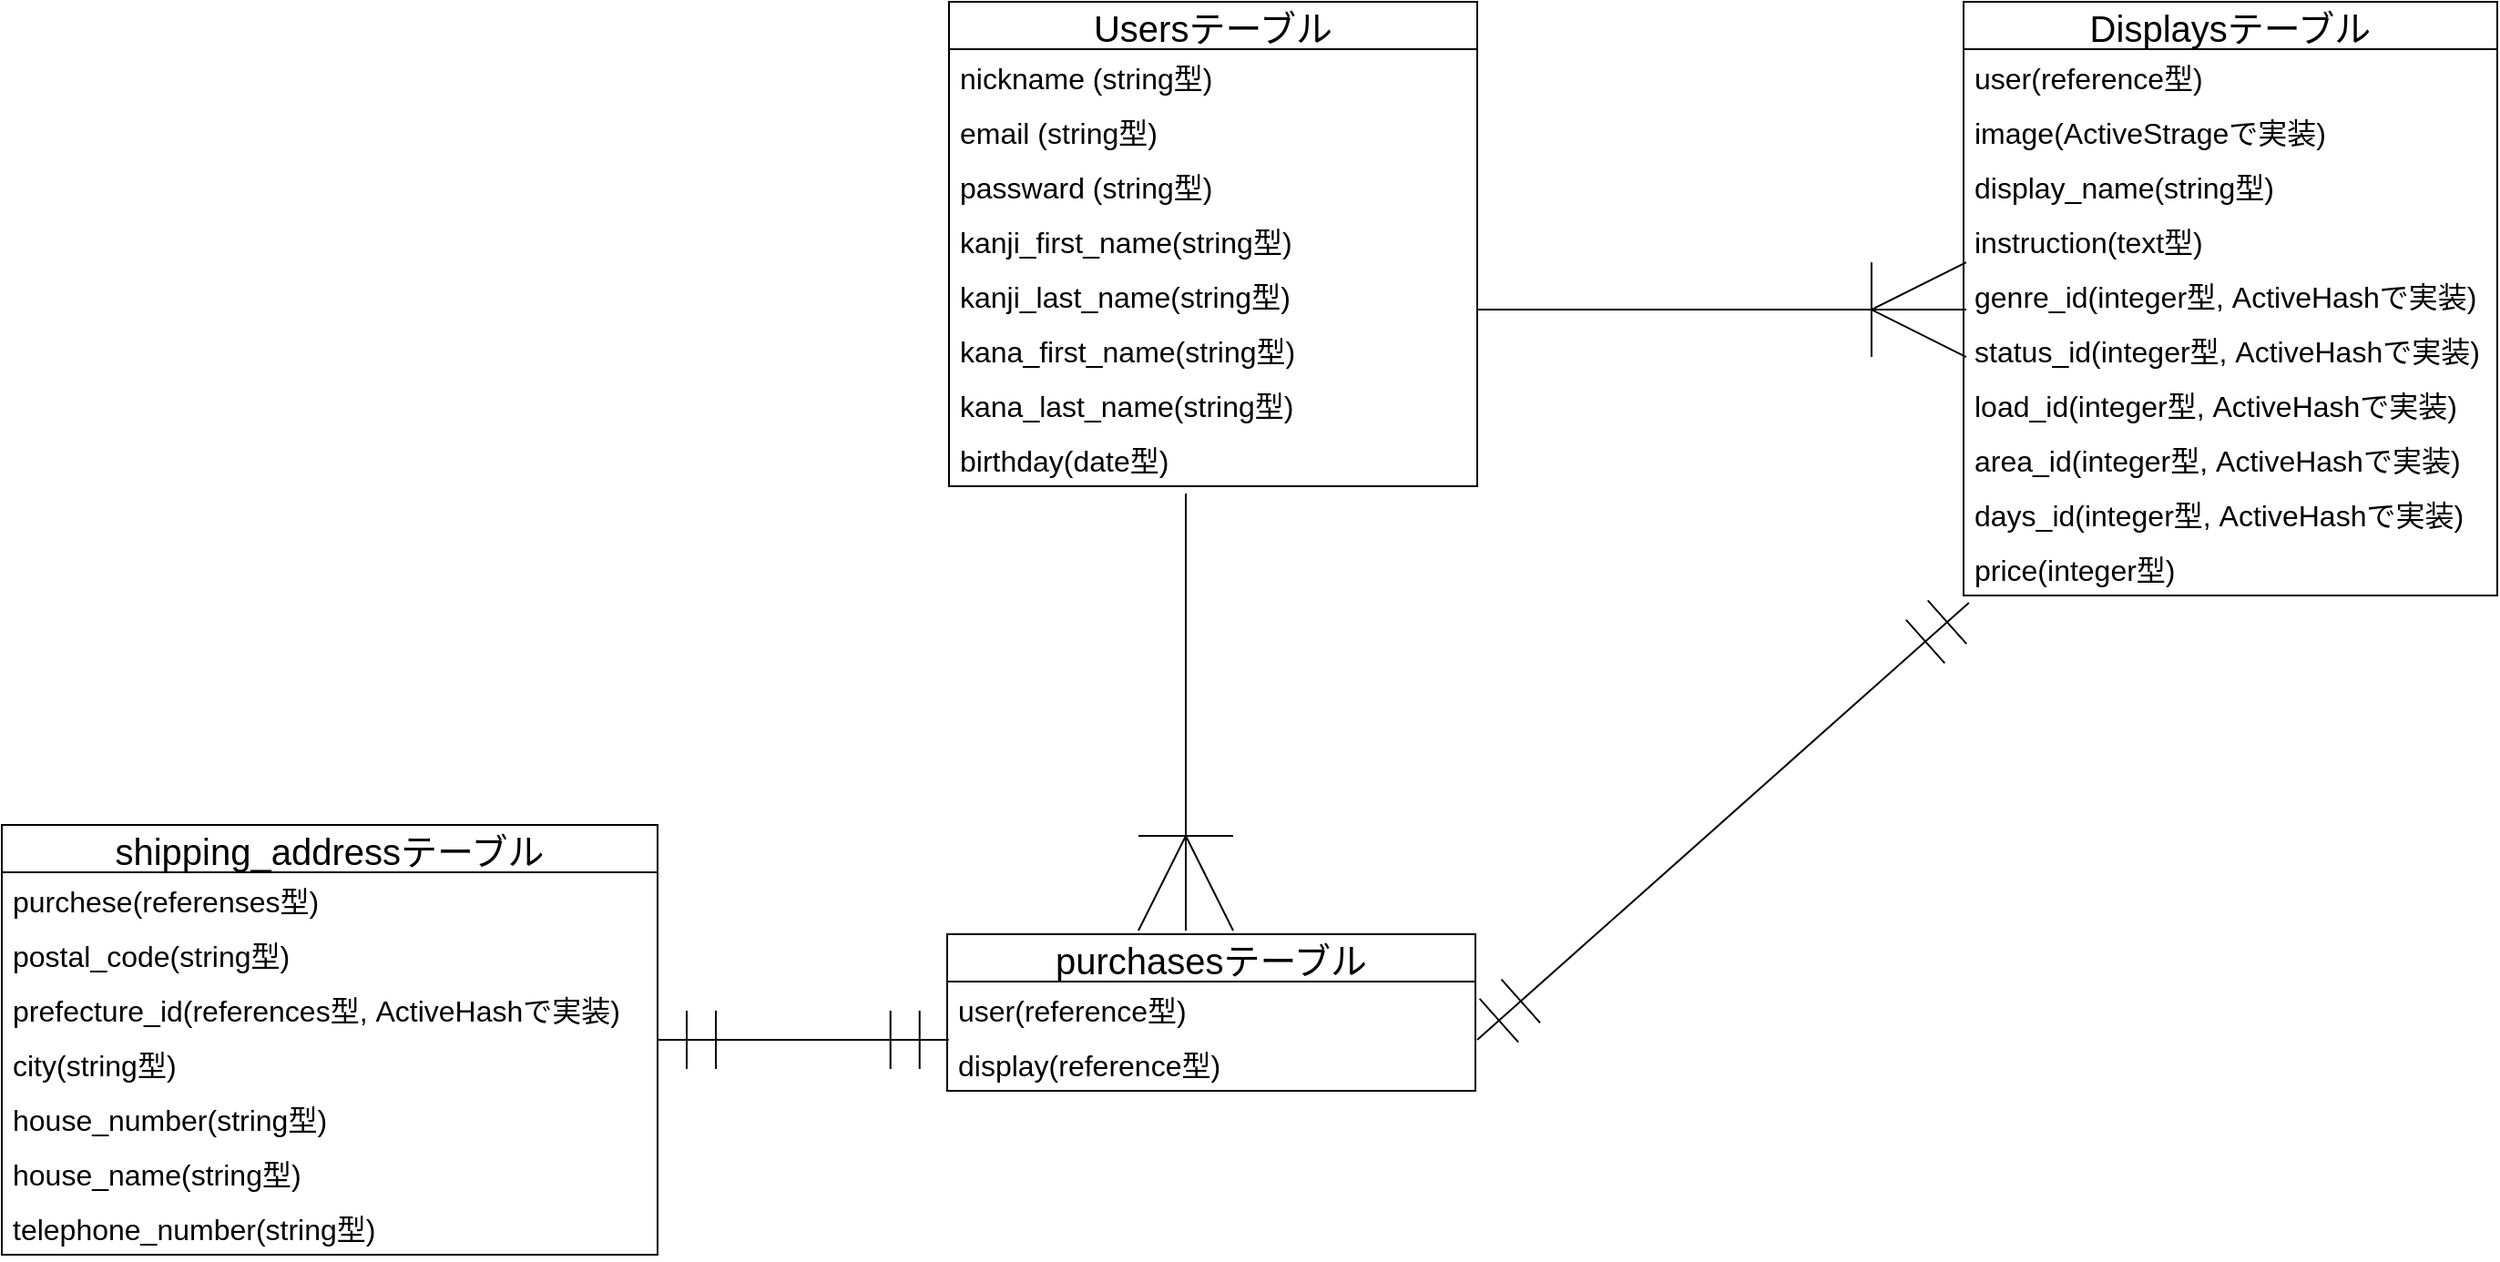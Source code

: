 <mxfile>
    <diagram id="OVgQYry1tsv1WzNeLLMB" name="ページ1">
        <mxGraphModel dx="2177" dy="680" grid="1" gridSize="10" guides="1" tooltips="1" connect="1" arrows="1" fold="1" page="1" pageScale="1" pageWidth="827" pageHeight="1169" math="0" shadow="0">
            <root>
                <mxCell id="0"/>
                <mxCell id="1" parent="0"/>
                <mxCell id="2" value="Usersテーブル" style="swimlane;fontStyle=0;childLayout=stackLayout;horizontal=1;startSize=26;horizontalStack=0;resizeParent=1;resizeParentMax=0;resizeLast=0;collapsible=1;marginBottom=0;align=center;fontSize=20;" vertex="1" parent="1">
                    <mxGeometry x="270" width="290" height="266" as="geometry">
                        <mxRectangle x="314" y="40" width="50" height="26" as="alternateBounds"/>
                    </mxGeometry>
                </mxCell>
                <mxCell id="3" value="nickname (string型)" style="text;strokeColor=none;fillColor=none;spacingLeft=4;spacingRight=4;overflow=hidden;rotatable=0;points=[[0,0.5],[1,0.5]];portConstraint=eastwest;fontSize=16;" vertex="1" parent="2">
                    <mxGeometry y="26" width="290" height="30" as="geometry"/>
                </mxCell>
                <mxCell id="4" value="email (string型)" style="text;strokeColor=none;fillColor=none;spacingLeft=4;spacingRight=4;overflow=hidden;rotatable=0;points=[[0,0.5],[1,0.5]];portConstraint=eastwest;fontSize=16;" vertex="1" parent="2">
                    <mxGeometry y="56" width="290" height="30" as="geometry"/>
                </mxCell>
                <mxCell id="5" value="passward (string型)" style="text;strokeColor=none;fillColor=none;spacingLeft=4;spacingRight=4;overflow=hidden;rotatable=0;points=[[0,0.5],[1,0.5]];portConstraint=eastwest;fontSize=16;" vertex="1" parent="2">
                    <mxGeometry y="86" width="290" height="30" as="geometry"/>
                </mxCell>
                <mxCell id="20" value="kanji_first_name(string型)" style="text;strokeColor=none;fillColor=none;spacingLeft=4;spacingRight=4;overflow=hidden;rotatable=0;points=[[0,0.5],[1,0.5]];portConstraint=eastwest;fontSize=16;" vertex="1" parent="2">
                    <mxGeometry y="116" width="290" height="30" as="geometry"/>
                </mxCell>
                <mxCell id="21" value="kanji_last_name(string型)" style="text;strokeColor=none;fillColor=none;spacingLeft=4;spacingRight=4;overflow=hidden;rotatable=0;points=[[0,0.5],[1,0.5]];portConstraint=eastwest;fontSize=16;" vertex="1" parent="2">
                    <mxGeometry y="146" width="290" height="30" as="geometry"/>
                </mxCell>
                <mxCell id="24" value="kana_first_name(string型)" style="text;strokeColor=none;fillColor=none;spacingLeft=4;spacingRight=4;overflow=hidden;rotatable=0;points=[[0,0.5],[1,0.5]];portConstraint=eastwest;fontSize=16;" vertex="1" parent="2">
                    <mxGeometry y="176" width="290" height="30" as="geometry"/>
                </mxCell>
                <mxCell id="25" value="kana_last_name(string型)" style="text;strokeColor=none;fillColor=none;spacingLeft=4;spacingRight=4;overflow=hidden;rotatable=0;points=[[0,0.5],[1,0.5]];portConstraint=eastwest;fontSize=16;" vertex="1" parent="2">
                    <mxGeometry y="206" width="290" height="30" as="geometry"/>
                </mxCell>
                <mxCell id="28" value="birthday(date型)" style="text;strokeColor=none;fillColor=none;spacingLeft=4;spacingRight=4;overflow=hidden;rotatable=0;points=[[0,0.5],[1,0.5]];portConstraint=eastwest;fontSize=16;" vertex="1" parent="2">
                    <mxGeometry y="236" width="290" height="30" as="geometry"/>
                </mxCell>
                <mxCell id="6" value="Displaysテーブル" style="swimlane;fontStyle=0;childLayout=stackLayout;horizontal=1;startSize=26;horizontalStack=0;resizeParent=1;resizeParentMax=0;resizeLast=0;collapsible=1;marginBottom=0;align=center;fontSize=20;" vertex="1" parent="1">
                    <mxGeometry x="827" width="293" height="326" as="geometry"/>
                </mxCell>
                <mxCell id="37" value="user(reference型)" style="text;strokeColor=none;fillColor=none;spacingLeft=4;spacingRight=4;overflow=hidden;rotatable=0;points=[[0,0.5],[1,0.5]];portConstraint=eastwest;fontSize=16;" vertex="1" parent="6">
                    <mxGeometry y="26" width="293" height="30" as="geometry"/>
                </mxCell>
                <mxCell id="7" value="image(ActiveStrageで実装)" style="text;strokeColor=none;fillColor=none;spacingLeft=4;spacingRight=4;overflow=hidden;rotatable=0;points=[[0,0.5],[1,0.5]];portConstraint=eastwest;fontSize=16;" vertex="1" parent="6">
                    <mxGeometry y="56" width="293" height="30" as="geometry"/>
                </mxCell>
                <mxCell id="8" value="display_name(string型)" style="text;strokeColor=none;fillColor=none;spacingLeft=4;spacingRight=4;overflow=hidden;rotatable=0;points=[[0,0.5],[1,0.5]];portConstraint=eastwest;fontSize=16;" vertex="1" parent="6">
                    <mxGeometry y="86" width="293" height="30" as="geometry"/>
                </mxCell>
                <mxCell id="9" value="instruction(text型)" style="text;strokeColor=none;fillColor=none;spacingLeft=4;spacingRight=4;overflow=hidden;rotatable=0;points=[[0,0.5],[1,0.5]];portConstraint=eastwest;fontSize=16;" vertex="1" parent="6">
                    <mxGeometry y="116" width="293" height="30" as="geometry"/>
                </mxCell>
                <mxCell id="30" value="genre_id(integer型, ActiveHashで実装)" style="text;strokeColor=none;fillColor=none;spacingLeft=4;spacingRight=4;overflow=hidden;rotatable=0;points=[[0,0.5],[1,0.5]];portConstraint=eastwest;fontSize=16;" vertex="1" parent="6">
                    <mxGeometry y="146" width="293" height="30" as="geometry"/>
                </mxCell>
                <mxCell id="31" value="status_id(integer型, ActiveHashで実装)" style="text;strokeColor=none;fillColor=none;spacingLeft=4;spacingRight=4;overflow=hidden;rotatable=0;points=[[0,0.5],[1,0.5]];portConstraint=eastwest;fontSize=16;" vertex="1" parent="6">
                    <mxGeometry y="176" width="293" height="30" as="geometry"/>
                </mxCell>
                <mxCell id="32" value="load_id(integer型, ActiveHashで実装)" style="text;strokeColor=none;fillColor=none;spacingLeft=4;spacingRight=4;overflow=hidden;rotatable=0;points=[[0,0.5],[1,0.5]];portConstraint=eastwest;fontSize=16;" vertex="1" parent="6">
                    <mxGeometry y="206" width="293" height="30" as="geometry"/>
                </mxCell>
                <mxCell id="33" value="area_id(integer型, ActiveHashで実装)" style="text;strokeColor=none;fillColor=none;spacingLeft=4;spacingRight=4;overflow=hidden;rotatable=0;points=[[0,0.5],[1,0.5]];portConstraint=eastwest;fontSize=16;" vertex="1" parent="6">
                    <mxGeometry y="236" width="293" height="30" as="geometry"/>
                </mxCell>
                <mxCell id="34" value="days_id(integer型, ActiveHashで実装)" style="text;strokeColor=none;fillColor=none;spacingLeft=4;spacingRight=4;overflow=hidden;rotatable=0;points=[[0,0.5],[1,0.5]];portConstraint=eastwest;fontSize=16;" vertex="1" parent="6">
                    <mxGeometry y="266" width="293" height="30" as="geometry"/>
                </mxCell>
                <mxCell id="35" value="price(integer型)" style="text;strokeColor=none;fillColor=none;spacingLeft=4;spacingRight=4;overflow=hidden;rotatable=0;points=[[0,0.5],[1,0.5]];portConstraint=eastwest;fontSize=16;" vertex="1" parent="6">
                    <mxGeometry y="296" width="293" height="30" as="geometry"/>
                </mxCell>
                <mxCell id="11" value="purchasesテーブル" style="swimlane;fontStyle=0;childLayout=stackLayout;horizontal=1;startSize=26;horizontalStack=0;resizeParent=1;resizeParentMax=0;resizeLast=0;collapsible=1;marginBottom=0;align=center;fontSize=20;" vertex="1" parent="1">
                    <mxGeometry x="269" y="512" width="290" height="86" as="geometry"/>
                </mxCell>
                <mxCell id="12" value="user(reference型)" style="text;strokeColor=none;fillColor=none;spacingLeft=4;spacingRight=4;overflow=hidden;rotatable=0;points=[[0,0.5],[1,0.5]];portConstraint=eastwest;fontSize=16;" vertex="1" parent="11">
                    <mxGeometry y="26" width="290" height="30" as="geometry"/>
                </mxCell>
                <mxCell id="14" value="display(reference型)" style="text;strokeColor=none;fillColor=none;spacingLeft=4;spacingRight=4;overflow=hidden;rotatable=0;points=[[0,0.5],[1,0.5]];portConstraint=eastwest;fontSize=16;" vertex="1" parent="11">
                    <mxGeometry y="56" width="290" height="30" as="geometry"/>
                </mxCell>
                <mxCell id="15" value="shipping_addressテーブル" style="swimlane;fontStyle=0;childLayout=stackLayout;horizontal=1;startSize=26;horizontalStack=0;resizeParent=1;resizeParentMax=0;resizeLast=0;collapsible=1;marginBottom=0;align=center;fontSize=20;" vertex="1" parent="1">
                    <mxGeometry x="-250" y="452" width="360" height="236" as="geometry"/>
                </mxCell>
                <mxCell id="55" value="purchese(referenses型)" style="text;strokeColor=none;fillColor=none;spacingLeft=4;spacingRight=4;overflow=hidden;rotatable=0;points=[[0,0.5],[1,0.5]];portConstraint=eastwest;fontSize=16;" vertex="1" parent="15">
                    <mxGeometry y="26" width="360" height="30" as="geometry"/>
                </mxCell>
                <mxCell id="16" value="postal_code(string型)" style="text;strokeColor=none;fillColor=none;spacingLeft=4;spacingRight=4;overflow=hidden;rotatable=0;points=[[0,0.5],[1,0.5]];portConstraint=eastwest;fontSize=16;" vertex="1" parent="15">
                    <mxGeometry y="56" width="360" height="30" as="geometry"/>
                </mxCell>
                <mxCell id="17" value="prefecture_id(references型, ActiveHashで実装)" style="text;strokeColor=none;fillColor=none;spacingLeft=4;spacingRight=4;overflow=hidden;rotatable=0;points=[[0,0.5],[1,0.5]];portConstraint=eastwest;fontSize=16;" vertex="1" parent="15">
                    <mxGeometry y="86" width="360" height="30" as="geometry"/>
                </mxCell>
                <mxCell id="18" value="city(string型)" style="text;strokeColor=none;fillColor=none;spacingLeft=4;spacingRight=4;overflow=hidden;rotatable=0;points=[[0,0.5],[1,0.5]];portConstraint=eastwest;fontSize=16;" vertex="1" parent="15">
                    <mxGeometry y="116" width="360" height="30" as="geometry"/>
                </mxCell>
                <mxCell id="49" value="house_number(string型)" style="text;strokeColor=none;fillColor=none;spacingLeft=4;spacingRight=4;overflow=hidden;rotatable=0;points=[[0,0.5],[1,0.5]];portConstraint=eastwest;fontSize=16;" vertex="1" parent="15">
                    <mxGeometry y="146" width="360" height="30" as="geometry"/>
                </mxCell>
                <mxCell id="50" value="house_name(string型)" style="text;strokeColor=none;fillColor=none;spacingLeft=4;spacingRight=4;overflow=hidden;rotatable=0;points=[[0,0.5],[1,0.5]];portConstraint=eastwest;fontSize=16;" vertex="1" parent="15">
                    <mxGeometry y="176" width="360" height="30" as="geometry"/>
                </mxCell>
                <mxCell id="51" value="telephone_number(string型)" style="text;strokeColor=none;fillColor=none;spacingLeft=4;spacingRight=4;overflow=hidden;rotatable=0;points=[[0,0.5],[1,0.5]];portConstraint=eastwest;fontSize=16;" vertex="1" parent="15">
                    <mxGeometry y="206" width="360" height="30" as="geometry"/>
                </mxCell>
                <mxCell id="40" value="" style="edgeStyle=entityRelationEdgeStyle;fontSize=12;html=1;endArrow=ERoneToMany;endSize=50;entryX=0.005;entryY=0.767;entryDx=0;entryDy=0;entryPerimeter=0;" edge="1" parent="1" target="30">
                    <mxGeometry width="100" height="100" relative="1" as="geometry">
                        <mxPoint x="560" y="169" as="sourcePoint"/>
                        <mxPoint x="820" y="170" as="targetPoint"/>
                    </mxGeometry>
                </mxCell>
                <mxCell id="46" value="" style="fontSize=12;html=1;endArrow=ERoneToMany;endSize=50;" edge="1" parent="1">
                    <mxGeometry width="100" height="100" relative="1" as="geometry">
                        <mxPoint x="400" y="270" as="sourcePoint"/>
                        <mxPoint x="400" y="510" as="targetPoint"/>
                    </mxGeometry>
                </mxCell>
                <mxCell id="53" value="" style="fontSize=12;html=1;endArrow=ERmandOne;startArrow=ERmandOne;startSize=30;endSize=30;entryX=0.01;entryY=1.133;entryDx=0;entryDy=0;entryPerimeter=0;" edge="1" parent="1" target="35">
                    <mxGeometry width="100" height="100" relative="1" as="geometry">
                        <mxPoint x="560" y="570" as="sourcePoint"/>
                        <mxPoint x="680" y="470" as="targetPoint"/>
                    </mxGeometry>
                </mxCell>
                <mxCell id="54" value="" style="fontSize=12;html=1;endArrow=ERmandOne;startArrow=ERmandOne;startSize=30;endSize=30;entryX=0.003;entryY=0.067;entryDx=0;entryDy=0;entryPerimeter=0;" edge="1" parent="1" target="14">
                    <mxGeometry width="100" height="100" relative="1" as="geometry">
                        <mxPoint x="110" y="570" as="sourcePoint"/>
                        <mxPoint x="309.93" y="360" as="targetPoint"/>
                    </mxGeometry>
                </mxCell>
            </root>
        </mxGraphModel>
    </diagram>
</mxfile>